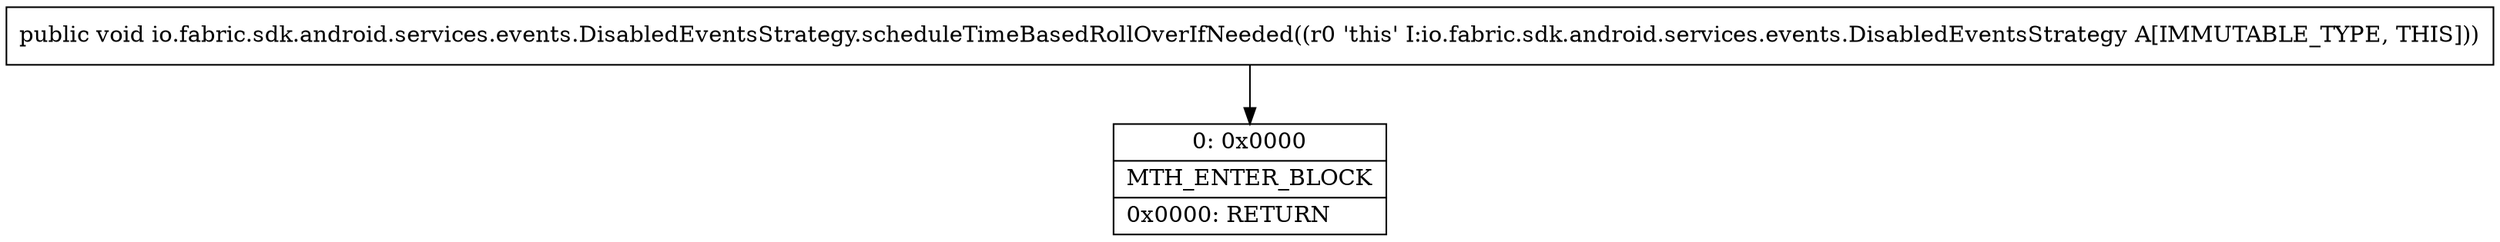 digraph "CFG forio.fabric.sdk.android.services.events.DisabledEventsStrategy.scheduleTimeBasedRollOverIfNeeded()V" {
Node_0 [shape=record,label="{0\:\ 0x0000|MTH_ENTER_BLOCK\l|0x0000: RETURN   \l}"];
MethodNode[shape=record,label="{public void io.fabric.sdk.android.services.events.DisabledEventsStrategy.scheduleTimeBasedRollOverIfNeeded((r0 'this' I:io.fabric.sdk.android.services.events.DisabledEventsStrategy A[IMMUTABLE_TYPE, THIS])) }"];
MethodNode -> Node_0;
}

